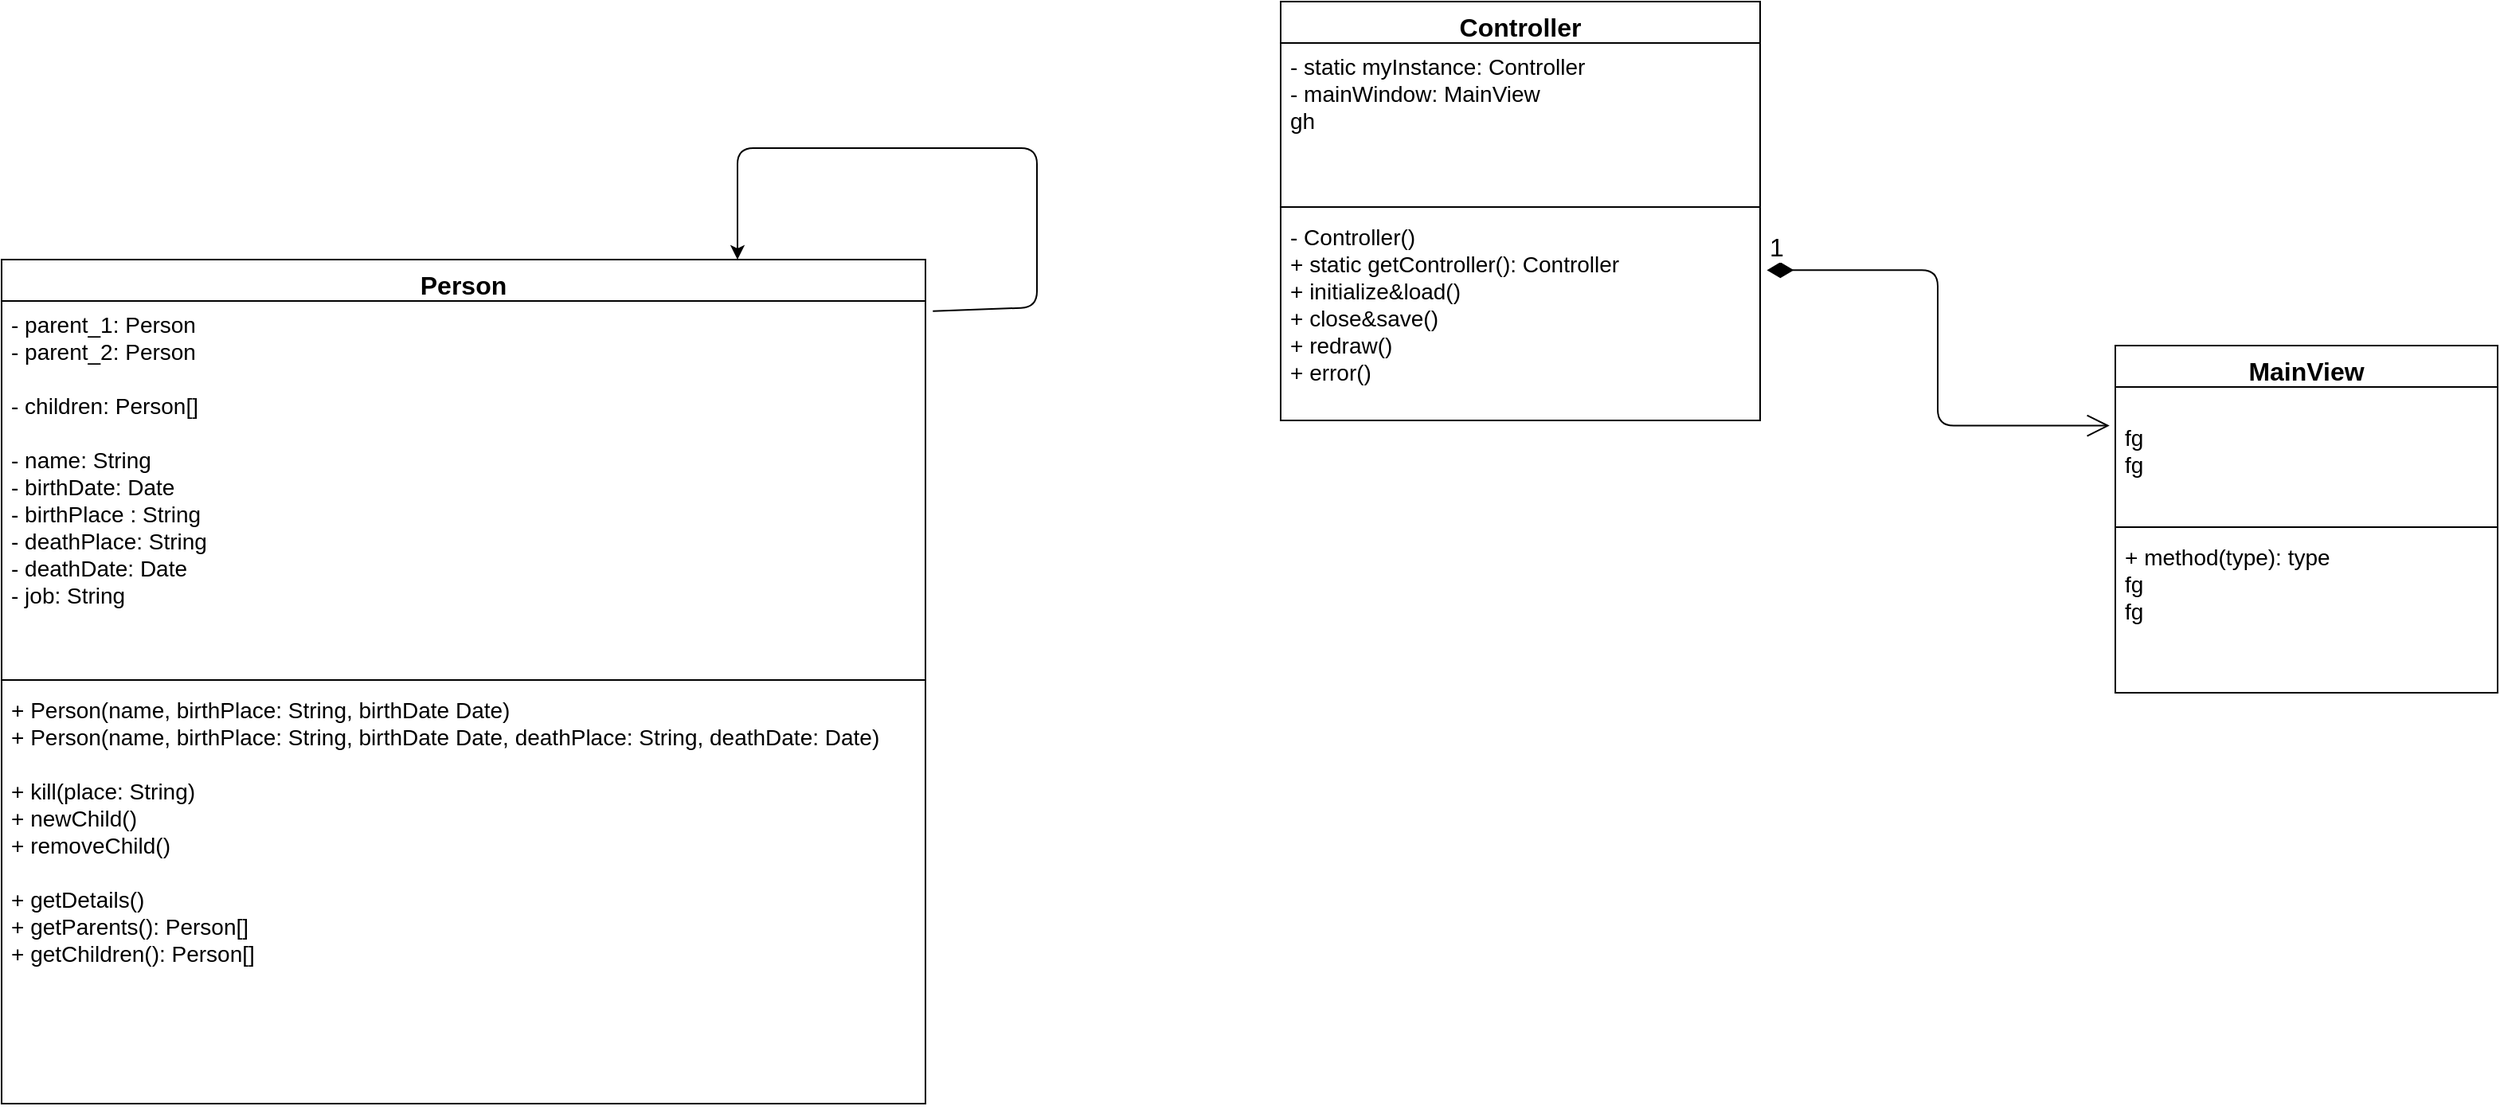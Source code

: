 <mxfile version="12.9.2" type="github"><diagram id="C5RBs43oDa-KdzZeNtuy" name="Page-1"><mxGraphModel dx="2073" dy="1276" grid="0" gridSize="10" guides="1" tooltips="1" connect="1" arrows="1" fold="1" page="0" pageScale="1" pageWidth="827" pageHeight="1169" math="0" shadow="0"><root><mxCell id="WIyWlLk6GJQsqaUBKTNV-0"/><mxCell id="WIyWlLk6GJQsqaUBKTNV-1" parent="WIyWlLk6GJQsqaUBKTNV-0"/><mxCell id="LoMTu2lHabC4SSGMqtFW-4" value="" style="endArrow=classic;html=1;fontSize=14;exitX=1.008;exitY=0.027;exitDx=0;exitDy=0;exitPerimeter=0;" edge="1" parent="WIyWlLk6GJQsqaUBKTNV-1" source="LoMTu2lHabC4SSGMqtFW-1"><mxGeometry width="50" height="50" relative="1" as="geometry"><mxPoint x="470" y="190" as="sourcePoint"/><mxPoint x="422" y="110" as="targetPoint"/><Array as="points"><mxPoint x="610" y="140"/><mxPoint x="610" y="40"/><mxPoint x="422" y="40"/></Array></mxGeometry></mxCell><mxCell id="LoMTu2lHabC4SSGMqtFW-0" value="Person" style="swimlane;fontStyle=1;align=center;verticalAlign=top;childLayout=stackLayout;horizontal=1;startSize=26;horizontalStack=0;resizeParent=1;resizeParentMax=0;resizeLast=0;collapsible=1;marginBottom=0;fontSize=16;" vertex="1" parent="WIyWlLk6GJQsqaUBKTNV-1"><mxGeometry x="-40" y="110" width="580" height="530" as="geometry"/></mxCell><mxCell id="LoMTu2lHabC4SSGMqtFW-1" value="- parent_1: Person &#10;- parent_2: Person&#10;&#10;- children: Person[]&#10;&#10;- name: String&#10;- birthDate: Date&#10;- birthPlace : String&#10;- deathPlace: String&#10;- deathDate: Date&#10;- job: String&#10;" style="text;strokeColor=none;fillColor=none;align=left;verticalAlign=top;spacingLeft=4;spacingRight=4;overflow=hidden;rotatable=0;points=[[0,0.5],[1,0.5]];portConstraint=eastwest;fontSize=14;" vertex="1" parent="LoMTu2lHabC4SSGMqtFW-0"><mxGeometry y="26" width="580" height="234" as="geometry"/></mxCell><mxCell id="LoMTu2lHabC4SSGMqtFW-2" value="" style="line;strokeWidth=1;fillColor=none;align=left;verticalAlign=middle;spacingTop=-1;spacingLeft=3;spacingRight=3;rotatable=0;labelPosition=right;points=[];portConstraint=eastwest;" vertex="1" parent="LoMTu2lHabC4SSGMqtFW-0"><mxGeometry y="260" width="580" height="8" as="geometry"/></mxCell><mxCell id="LoMTu2lHabC4SSGMqtFW-3" value="+ Person(name, birthPlace: String, birthDate Date)&#10;+ Person(name, birthPlace: String, birthDate Date, deathPlace: String, deathDate: Date)&#10;&#10;+ kill(place: String)&#10;+ newChild()&#10;+ removeChild()&#10;&#10;+ getDetails()&#10;+ getParents(): Person[]&#10;+ getChildren(): Person[]" style="text;strokeColor=none;fillColor=none;align=left;verticalAlign=top;spacingLeft=4;spacingRight=4;overflow=hidden;rotatable=0;points=[[0,0.5],[1,0.5]];portConstraint=eastwest;fontSize=14;" vertex="1" parent="LoMTu2lHabC4SSGMqtFW-0"><mxGeometry y="268" width="580" height="262" as="geometry"/></mxCell><mxCell id="LoMTu2lHabC4SSGMqtFW-5" value="MainView" style="swimlane;fontStyle=1;align=center;verticalAlign=top;childLayout=stackLayout;horizontal=1;startSize=26;horizontalStack=0;resizeParent=1;resizeParentMax=0;resizeLast=0;collapsible=1;marginBottom=0;fontSize=16;" vertex="1" parent="WIyWlLk6GJQsqaUBKTNV-1"><mxGeometry x="1287" y="164" width="240" height="218" as="geometry"/></mxCell><mxCell id="LoMTu2lHabC4SSGMqtFW-6" value="&#10;fg&#10;fg" style="text;strokeColor=none;fillColor=none;align=left;verticalAlign=top;spacingLeft=4;spacingRight=4;overflow=hidden;rotatable=0;points=[[0,0.5],[1,0.5]];portConstraint=eastwest;fontSize=14;" vertex="1" parent="LoMTu2lHabC4SSGMqtFW-5"><mxGeometry y="26" width="240" height="84" as="geometry"/></mxCell><mxCell id="LoMTu2lHabC4SSGMqtFW-7" value="" style="line;strokeWidth=1;fillColor=none;align=left;verticalAlign=middle;spacingTop=-1;spacingLeft=3;spacingRight=3;rotatable=0;labelPosition=right;points=[];portConstraint=eastwest;" vertex="1" parent="LoMTu2lHabC4SSGMqtFW-5"><mxGeometry y="110" width="240" height="8" as="geometry"/></mxCell><mxCell id="LoMTu2lHabC4SSGMqtFW-8" value="+ method(type): type&#10;fg&#10;fg" style="text;strokeColor=none;fillColor=none;align=left;verticalAlign=top;spacingLeft=4;spacingRight=4;overflow=hidden;rotatable=0;points=[[0,0.5],[1,0.5]];portConstraint=eastwest;fontSize=14;" vertex="1" parent="LoMTu2lHabC4SSGMqtFW-5"><mxGeometry y="118" width="240" height="100" as="geometry"/></mxCell><mxCell id="LoMTu2lHabC4SSGMqtFW-9" value="Controller" style="swimlane;fontStyle=1;align=center;verticalAlign=top;childLayout=stackLayout;horizontal=1;startSize=26;horizontalStack=0;resizeParent=1;resizeParentMax=0;resizeLast=0;collapsible=1;marginBottom=0;fontSize=16;" vertex="1" parent="WIyWlLk6GJQsqaUBKTNV-1"><mxGeometry x="763" y="-52" width="301" height="263" as="geometry"/></mxCell><mxCell id="LoMTu2lHabC4SSGMqtFW-10" value="- static myInstance: Controller&#10;- mainWindow: MainView&#10;gh&#10;" style="text;strokeColor=none;fillColor=none;align=left;verticalAlign=top;spacingLeft=4;spacingRight=4;overflow=hidden;rotatable=0;points=[[0,0.5],[1,0.5]];portConstraint=eastwest;fontSize=14;fontStyle=0" vertex="1" parent="LoMTu2lHabC4SSGMqtFW-9"><mxGeometry y="26" width="301" height="99" as="geometry"/></mxCell><mxCell id="LoMTu2lHabC4SSGMqtFW-11" value="" style="line;strokeWidth=1;fillColor=none;align=left;verticalAlign=middle;spacingTop=-1;spacingLeft=3;spacingRight=3;rotatable=0;labelPosition=right;points=[];portConstraint=eastwest;" vertex="1" parent="LoMTu2lHabC4SSGMqtFW-9"><mxGeometry y="125" width="301" height="8" as="geometry"/></mxCell><mxCell id="LoMTu2lHabC4SSGMqtFW-12" value="- Controller()&#10;+ static getController(): Controller&#10;+ initialize&amp;load()&#10;+ close&amp;save()&#10;+ redraw()&#10;+ error()&#10;" style="text;strokeColor=none;fillColor=none;align=left;verticalAlign=top;spacingLeft=4;spacingRight=4;overflow=hidden;rotatable=0;points=[[0,0.5],[1,0.5]];portConstraint=eastwest;fontSize=14;fontStyle=0" vertex="1" parent="LoMTu2lHabC4SSGMqtFW-9"><mxGeometry y="133" width="301" height="130" as="geometry"/></mxCell><mxCell id="LoMTu2lHabC4SSGMqtFW-13" value="1" style="endArrow=open;html=1;endSize=12;startArrow=diamondThin;startSize=14;startFill=1;edgeStyle=orthogonalEdgeStyle;align=left;verticalAlign=bottom;fontSize=16;exitX=1.014;exitY=0.274;exitDx=0;exitDy=0;exitPerimeter=0;entryX=-0.015;entryY=0.289;entryDx=0;entryDy=0;entryPerimeter=0;" edge="1" parent="WIyWlLk6GJQsqaUBKTNV-1" source="LoMTu2lHabC4SSGMqtFW-12" target="LoMTu2lHabC4SSGMqtFW-6"><mxGeometry x="-1" y="3" relative="1" as="geometry"><mxPoint x="1126" y="113" as="sourcePoint"/><mxPoint x="1286" y="113" as="targetPoint"/></mxGeometry></mxCell></root></mxGraphModel></diagram></mxfile>